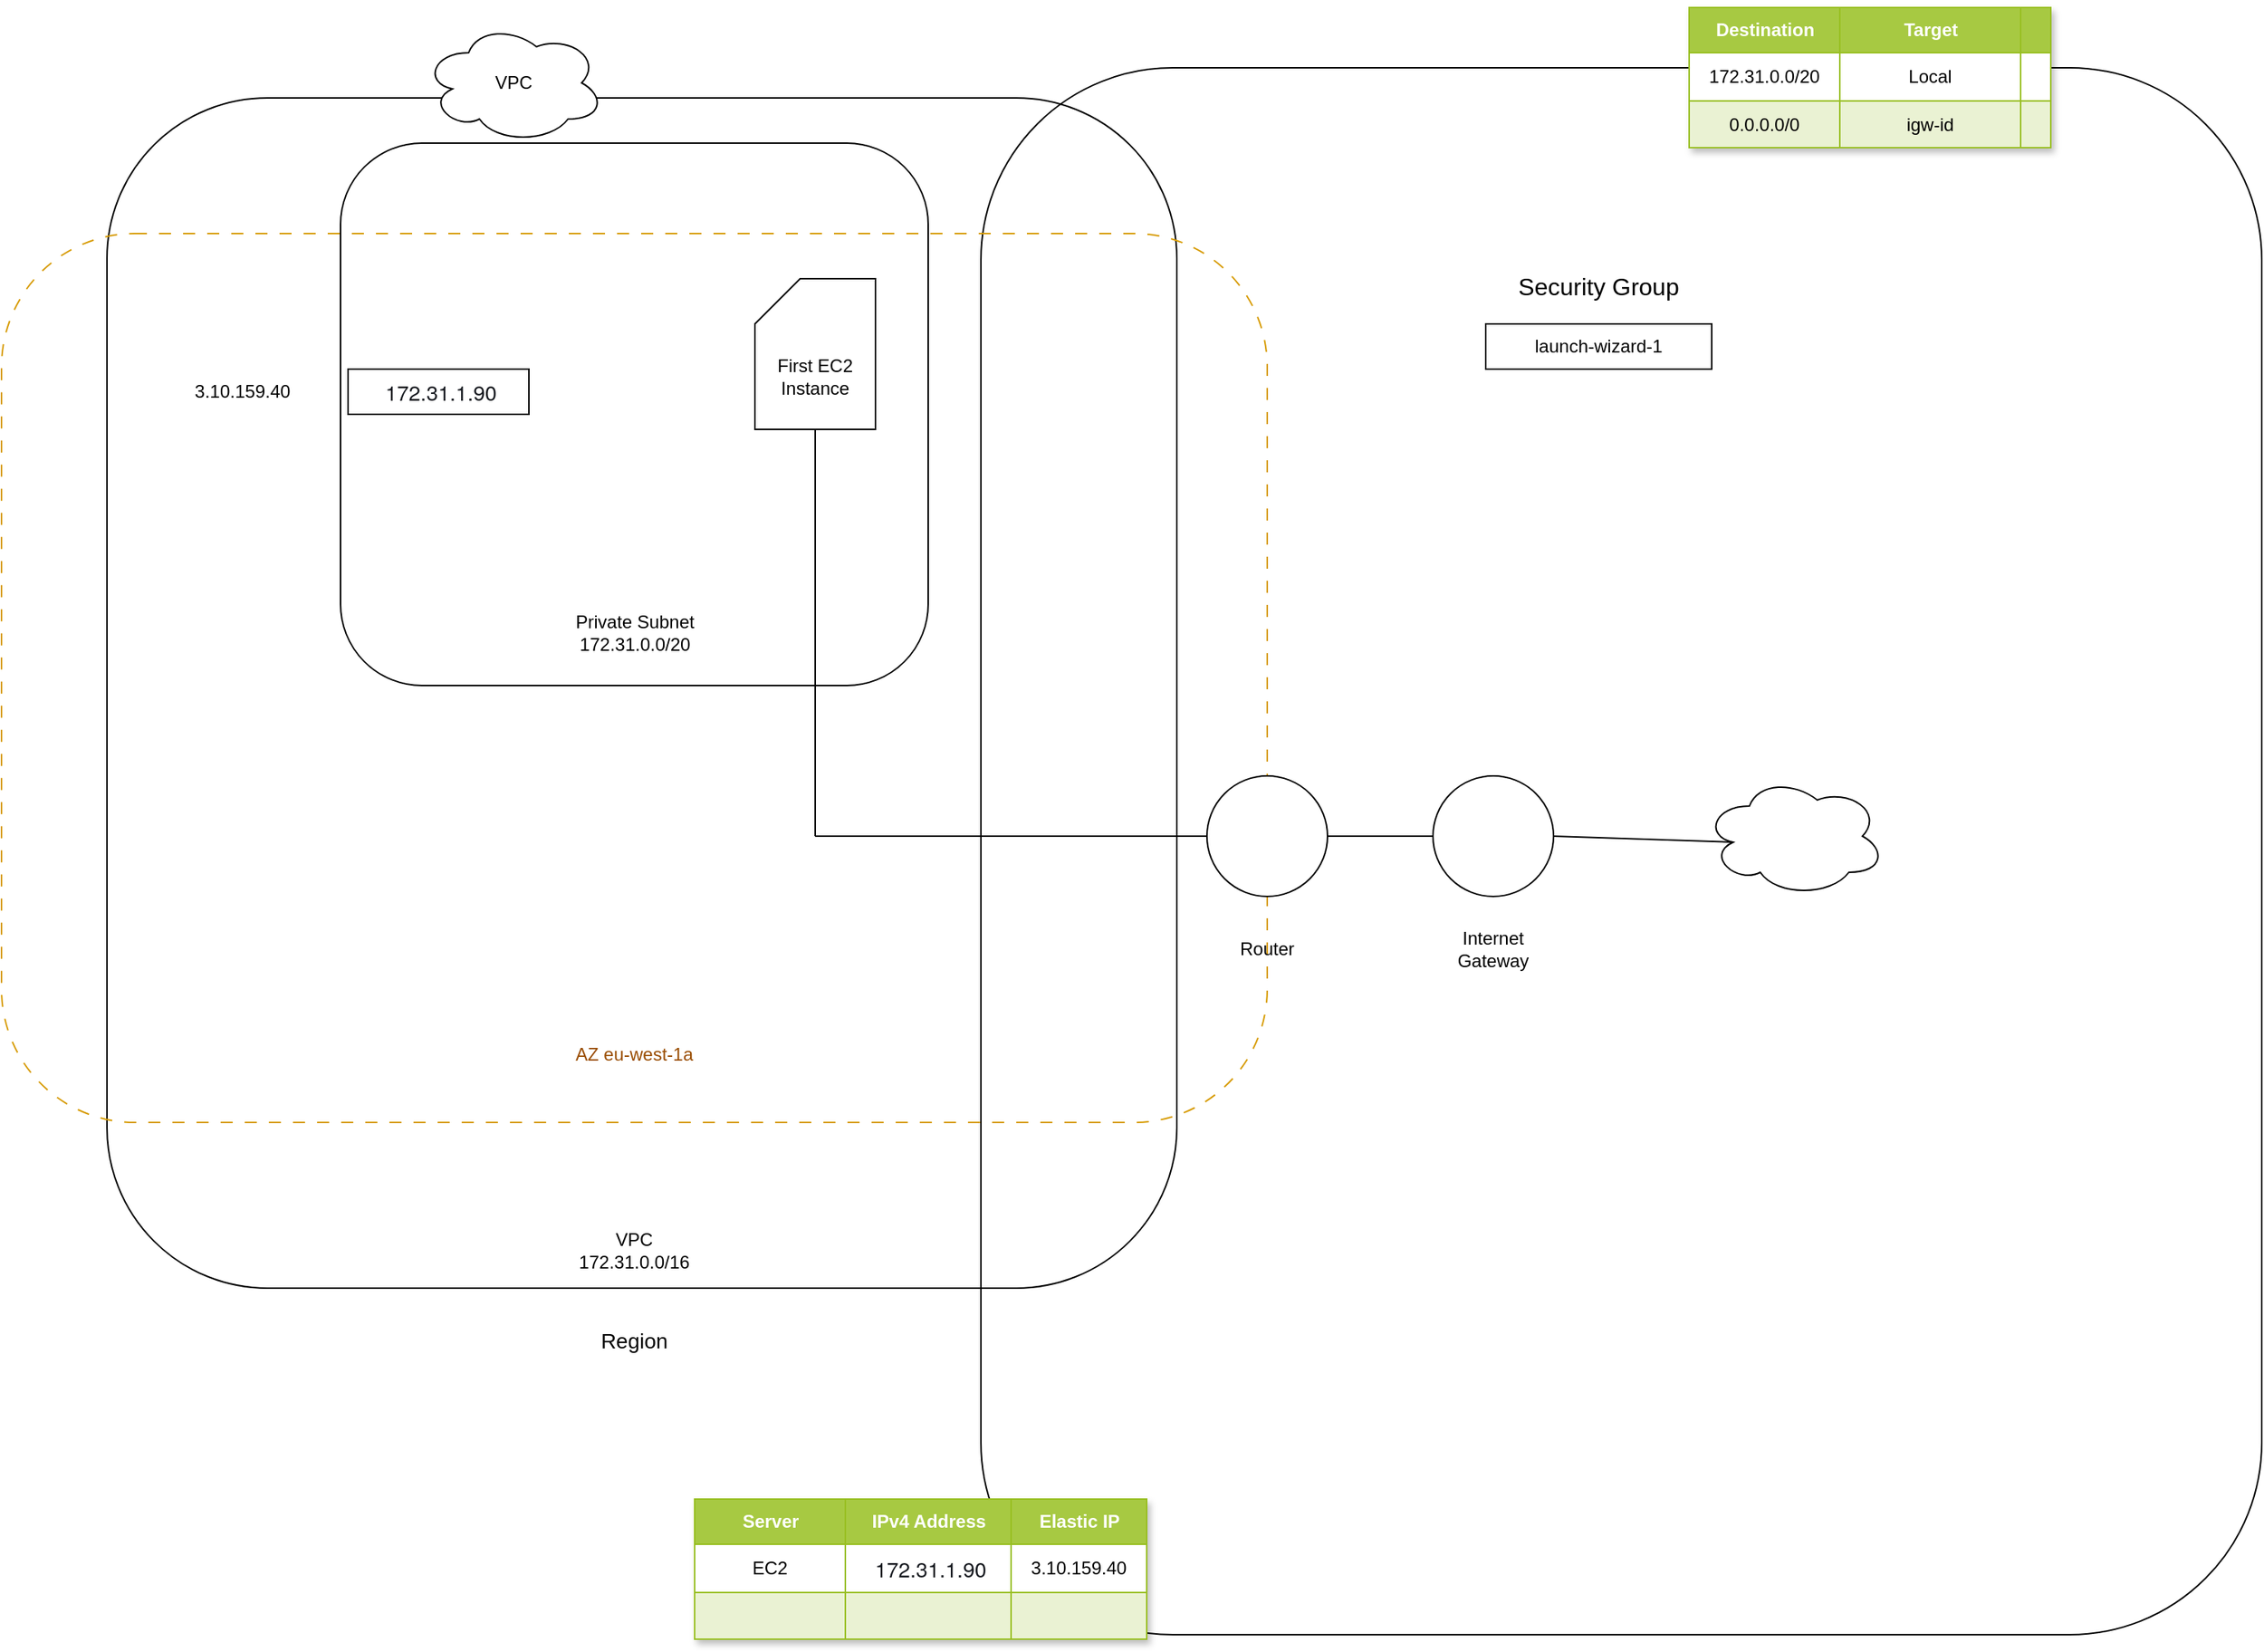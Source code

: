 <mxfile version="21.6.6" type="github">
  <diagram name="Page-1" id="c0M4BTOoxwZiLj32LfCo">
    <mxGraphModel dx="2039" dy="1134" grid="1" gridSize="10" guides="1" tooltips="1" connect="1" arrows="1" fold="1" page="1" pageScale="1" pageWidth="1600" pageHeight="1200" math="0" shadow="0">
      <root>
        <mxCell id="0" />
        <mxCell id="1" parent="0" />
        <mxCell id="giPSf6ay60JO8Sps-m6U-17" value="" style="rounded=1;whiteSpace=wrap;html=1;fillColor=none;" parent="1" vertex="1">
          <mxGeometry x="700" y="60" width="850" height="1040" as="geometry" />
        </mxCell>
        <mxCell id="giPSf6ay60JO8Sps-m6U-3" value="" style="rounded=1;whiteSpace=wrap;html=1;fillColor=none;" parent="1" vertex="1">
          <mxGeometry x="120" y="80" width="710" height="790" as="geometry" />
        </mxCell>
        <mxCell id="giPSf6ay60JO8Sps-m6U-2" value="AZ eu-west-1a" style="text;html=1;strokeColor=none;fillColor=none;align=center;verticalAlign=middle;whiteSpace=wrap;rounded=0;fontColor=#994C00;" parent="1" vertex="1">
          <mxGeometry x="400" y="700" width="140" height="30" as="geometry" />
        </mxCell>
        <mxCell id="giPSf6ay60JO8Sps-m6U-4" value="VPC&lt;br&gt;172.31.0.0/16" style="text;html=1;strokeColor=none;fillColor=none;align=center;verticalAlign=middle;whiteSpace=wrap;rounded=0;" parent="1" vertex="1">
          <mxGeometry x="440" y="830" width="60" height="30" as="geometry" />
        </mxCell>
        <mxCell id="giPSf6ay60JO8Sps-m6U-5" value="" style="rounded=1;whiteSpace=wrap;html=1;fillColor=none;" parent="1" vertex="1">
          <mxGeometry x="275" y="110" width="390" height="360" as="geometry" />
        </mxCell>
        <mxCell id="giPSf6ay60JO8Sps-m6U-1" value="" style="rounded=1;whiteSpace=wrap;html=1;dashed=1;dashPattern=8 8;fillColor=none;strokeColor=#d79b00;" parent="1" vertex="1">
          <mxGeometry x="50" y="170" width="840" height="590" as="geometry" />
        </mxCell>
        <mxCell id="giPSf6ay60JO8Sps-m6U-6" value="Private Subnet&lt;br&gt;172.31.0.0/20" style="text;html=1;strokeColor=none;fillColor=none;align=center;verticalAlign=middle;whiteSpace=wrap;rounded=0;" parent="1" vertex="1">
          <mxGeometry x="422.5" y="420" width="95" height="30" as="geometry" />
        </mxCell>
        <mxCell id="giPSf6ay60JO8Sps-m6U-7" value="" style="shape=card;whiteSpace=wrap;html=1;" parent="1" vertex="1">
          <mxGeometry x="550" y="200" width="80" height="100" as="geometry" />
        </mxCell>
        <mxCell id="giPSf6ay60JO8Sps-m6U-8" value="" style="ellipse;whiteSpace=wrap;html=1;aspect=fixed;" parent="1" vertex="1">
          <mxGeometry x="850" y="530" width="80" height="80" as="geometry" />
        </mxCell>
        <mxCell id="giPSf6ay60JO8Sps-m6U-9" value="Router" style="text;html=1;strokeColor=none;fillColor=none;align=center;verticalAlign=middle;whiteSpace=wrap;rounded=0;" parent="1" vertex="1">
          <mxGeometry x="860" y="630" width="60" height="30" as="geometry" />
        </mxCell>
        <mxCell id="giPSf6ay60JO8Sps-m6U-10" value="" style="ellipse;whiteSpace=wrap;html=1;aspect=fixed;" parent="1" vertex="1">
          <mxGeometry x="1000" y="530" width="80" height="80" as="geometry" />
        </mxCell>
        <mxCell id="giPSf6ay60JO8Sps-m6U-11" value="Internet Gateway" style="text;html=1;strokeColor=none;fillColor=none;align=center;verticalAlign=middle;whiteSpace=wrap;rounded=0;" parent="1" vertex="1">
          <mxGeometry x="1010" y="630" width="60" height="30" as="geometry" />
        </mxCell>
        <mxCell id="giPSf6ay60JO8Sps-m6U-12" value="" style="ellipse;shape=cloud;whiteSpace=wrap;html=1;" parent="1" vertex="1">
          <mxGeometry x="1180" y="530" width="120" height="80" as="geometry" />
        </mxCell>
        <mxCell id="giPSf6ay60JO8Sps-m6U-13" value="" style="endArrow=none;html=1;rounded=0;entryX=0;entryY=0.5;entryDx=0;entryDy=0;exitX=1;exitY=0.5;exitDx=0;exitDy=0;" parent="1" source="giPSf6ay60JO8Sps-m6U-8" target="giPSf6ay60JO8Sps-m6U-10" edge="1">
          <mxGeometry width="50" height="50" relative="1" as="geometry">
            <mxPoint x="700" y="590" as="sourcePoint" />
            <mxPoint x="750" y="540" as="targetPoint" />
          </mxGeometry>
        </mxCell>
        <mxCell id="giPSf6ay60JO8Sps-m6U-14" value="" style="endArrow=none;html=1;rounded=0;entryX=0.16;entryY=0.55;entryDx=0;entryDy=0;entryPerimeter=0;exitX=1;exitY=0.5;exitDx=0;exitDy=0;" parent="1" source="giPSf6ay60JO8Sps-m6U-10" target="giPSf6ay60JO8Sps-m6U-12" edge="1">
          <mxGeometry width="50" height="50" relative="1" as="geometry">
            <mxPoint x="700" y="590" as="sourcePoint" />
            <mxPoint x="750" y="540" as="targetPoint" />
          </mxGeometry>
        </mxCell>
        <mxCell id="giPSf6ay60JO8Sps-m6U-15" value="" style="endArrow=none;html=1;rounded=0;entryX=0;entryY=0.5;entryDx=0;entryDy=0;" parent="1" target="giPSf6ay60JO8Sps-m6U-8" edge="1">
          <mxGeometry width="50" height="50" relative="1" as="geometry">
            <mxPoint x="590" y="570" as="sourcePoint" />
            <mxPoint x="750" y="540" as="targetPoint" />
          </mxGeometry>
        </mxCell>
        <mxCell id="giPSf6ay60JO8Sps-m6U-16" value="" style="endArrow=none;html=1;rounded=0;entryX=0.5;entryY=1;entryDx=0;entryDy=0;entryPerimeter=0;" parent="1" target="giPSf6ay60JO8Sps-m6U-7" edge="1">
          <mxGeometry width="50" height="50" relative="1" as="geometry">
            <mxPoint x="590" y="570" as="sourcePoint" />
            <mxPoint x="750" y="540" as="targetPoint" />
          </mxGeometry>
        </mxCell>
        <mxCell id="giPSf6ay60JO8Sps-m6U-18" value="&lt;font style=&quot;font-size: 14px;&quot;&gt;Region&lt;/font&gt;" style="text;html=1;strokeColor=none;fillColor=none;align=center;verticalAlign=middle;whiteSpace=wrap;rounded=0;" parent="1" vertex="1">
          <mxGeometry x="440" y="890" width="60" height="30" as="geometry" />
        </mxCell>
        <mxCell id="giPSf6ay60JO8Sps-m6U-19" value="Assets" style="childLayout=tableLayout;recursiveResize=0;strokeColor=#98bf21;fillColor=#A7C942;shadow=1;" parent="1" vertex="1">
          <mxGeometry x="1170" y="20" width="240" height="93" as="geometry" />
        </mxCell>
        <mxCell id="giPSf6ay60JO8Sps-m6U-20" style="shape=tableRow;horizontal=0;startSize=0;swimlaneHead=0;swimlaneBody=0;top=0;left=0;bottom=0;right=0;dropTarget=0;collapsible=0;recursiveResize=0;expand=0;fontStyle=0;strokeColor=inherit;fillColor=#ffffff;" parent="giPSf6ay60JO8Sps-m6U-19" vertex="1">
          <mxGeometry width="240" height="30" as="geometry" />
        </mxCell>
        <mxCell id="giPSf6ay60JO8Sps-m6U-21" value="Destination" style="connectable=0;recursiveResize=0;strokeColor=inherit;fillColor=#A7C942;align=center;fontStyle=1;fontColor=#FFFFFF;html=1;" parent="giPSf6ay60JO8Sps-m6U-20" vertex="1">
          <mxGeometry width="100" height="30" as="geometry">
            <mxRectangle width="100" height="30" as="alternateBounds" />
          </mxGeometry>
        </mxCell>
        <mxCell id="giPSf6ay60JO8Sps-m6U-22" value="Target" style="connectable=0;recursiveResize=0;strokeColor=inherit;fillColor=#A7C942;align=center;fontStyle=1;fontColor=#FFFFFF;html=1;" parent="giPSf6ay60JO8Sps-m6U-20" vertex="1">
          <mxGeometry x="100" width="120" height="30" as="geometry">
            <mxRectangle width="120" height="30" as="alternateBounds" />
          </mxGeometry>
        </mxCell>
        <mxCell id="giPSf6ay60JO8Sps-m6U-23" value="" style="connectable=0;recursiveResize=0;strokeColor=inherit;fillColor=#A7C942;align=center;fontStyle=1;fontColor=#FFFFFF;html=1;" parent="giPSf6ay60JO8Sps-m6U-20" vertex="1">
          <mxGeometry x="220" width="20" height="30" as="geometry">
            <mxRectangle width="20" height="30" as="alternateBounds" />
          </mxGeometry>
        </mxCell>
        <mxCell id="giPSf6ay60JO8Sps-m6U-24" value="" style="shape=tableRow;horizontal=0;startSize=0;swimlaneHead=0;swimlaneBody=0;top=0;left=0;bottom=0;right=0;dropTarget=0;collapsible=0;recursiveResize=0;expand=0;fontStyle=0;strokeColor=inherit;fillColor=#ffffff;" parent="giPSf6ay60JO8Sps-m6U-19" vertex="1">
          <mxGeometry y="30" width="240" height="32" as="geometry" />
        </mxCell>
        <mxCell id="giPSf6ay60JO8Sps-m6U-25" value="172.31.0.0/20" style="connectable=0;recursiveResize=0;strokeColor=inherit;fillColor=inherit;align=center;whiteSpace=wrap;html=1;" parent="giPSf6ay60JO8Sps-m6U-24" vertex="1">
          <mxGeometry width="100" height="32" as="geometry">
            <mxRectangle width="100" height="32" as="alternateBounds" />
          </mxGeometry>
        </mxCell>
        <mxCell id="giPSf6ay60JO8Sps-m6U-26" value="Local" style="connectable=0;recursiveResize=0;strokeColor=inherit;fillColor=inherit;align=center;whiteSpace=wrap;html=1;" parent="giPSf6ay60JO8Sps-m6U-24" vertex="1">
          <mxGeometry x="100" width="120" height="32" as="geometry">
            <mxRectangle width="120" height="32" as="alternateBounds" />
          </mxGeometry>
        </mxCell>
        <mxCell id="giPSf6ay60JO8Sps-m6U-27" value="" style="connectable=0;recursiveResize=0;strokeColor=inherit;fillColor=inherit;align=center;whiteSpace=wrap;html=1;" parent="giPSf6ay60JO8Sps-m6U-24" vertex="1">
          <mxGeometry x="220" width="20" height="32" as="geometry">
            <mxRectangle width="20" height="32" as="alternateBounds" />
          </mxGeometry>
        </mxCell>
        <mxCell id="giPSf6ay60JO8Sps-m6U-28" value="" style="shape=tableRow;horizontal=0;startSize=0;swimlaneHead=0;swimlaneBody=0;top=0;left=0;bottom=0;right=0;dropTarget=0;collapsible=0;recursiveResize=0;expand=0;fontStyle=1;strokeColor=inherit;fillColor=#EAF2D3;" parent="giPSf6ay60JO8Sps-m6U-19" vertex="1">
          <mxGeometry y="62" width="240" height="31" as="geometry" />
        </mxCell>
        <mxCell id="giPSf6ay60JO8Sps-m6U-29" value="0.0.0.0/0" style="connectable=0;recursiveResize=0;strokeColor=inherit;fillColor=inherit;whiteSpace=wrap;html=1;" parent="giPSf6ay60JO8Sps-m6U-28" vertex="1">
          <mxGeometry width="100" height="31" as="geometry">
            <mxRectangle width="100" height="31" as="alternateBounds" />
          </mxGeometry>
        </mxCell>
        <mxCell id="giPSf6ay60JO8Sps-m6U-30" value="igw-id" style="connectable=0;recursiveResize=0;strokeColor=inherit;fillColor=inherit;whiteSpace=wrap;html=1;" parent="giPSf6ay60JO8Sps-m6U-28" vertex="1">
          <mxGeometry x="100" width="120" height="31" as="geometry">
            <mxRectangle width="120" height="31" as="alternateBounds" />
          </mxGeometry>
        </mxCell>
        <mxCell id="giPSf6ay60JO8Sps-m6U-31" value="" style="connectable=0;recursiveResize=0;strokeColor=inherit;fillColor=inherit;whiteSpace=wrap;html=1;" parent="giPSf6ay60JO8Sps-m6U-28" vertex="1">
          <mxGeometry x="220" width="20" height="31" as="geometry">
            <mxRectangle width="20" height="31" as="alternateBounds" />
          </mxGeometry>
        </mxCell>
        <mxCell id="kJUBwsbBLmpp6doSzpsi-1" value="" style="rounded=0;whiteSpace=wrap;html=1;" vertex="1" parent="1">
          <mxGeometry x="280" y="260" width="120" height="30" as="geometry" />
        </mxCell>
        <mxCell id="kJUBwsbBLmpp6doSzpsi-2" value="&amp;nbsp;&lt;span style=&quot;color: rgb(22, 25, 31); font-family: &amp;quot;Amazon Ember&amp;quot;, &amp;quot;Helvetica Neue&amp;quot;, Roboto, Arial, sans-serif; font-size: 14px; text-align: left; background-color: rgb(255, 255, 255);&quot;&gt;172.31.1.90&lt;/span&gt;" style="text;html=1;strokeColor=none;fillColor=none;align=center;verticalAlign=middle;whiteSpace=wrap;rounded=0;" vertex="1" parent="1">
          <mxGeometry x="310" y="260" width="60" height="30" as="geometry" />
        </mxCell>
        <mxCell id="kJUBwsbBLmpp6doSzpsi-3" value="First EC2 Instance" style="text;html=1;strokeColor=none;fillColor=none;align=center;verticalAlign=middle;whiteSpace=wrap;rounded=0;" vertex="1" parent="1">
          <mxGeometry x="560" y="250" width="60" height="30" as="geometry" />
        </mxCell>
        <mxCell id="kJUBwsbBLmpp6doSzpsi-8" value="Assets" style="childLayout=tableLayout;recursiveResize=0;strokeColor=#98bf21;fillColor=#A7C942;shadow=1;" vertex="1" parent="1">
          <mxGeometry x="510" y="1010" width="300" height="93" as="geometry" />
        </mxCell>
        <mxCell id="kJUBwsbBLmpp6doSzpsi-9" style="shape=tableRow;horizontal=0;startSize=0;swimlaneHead=0;swimlaneBody=0;top=0;left=0;bottom=0;right=0;dropTarget=0;collapsible=0;recursiveResize=0;expand=0;fontStyle=0;strokeColor=inherit;fillColor=#ffffff;" vertex="1" parent="kJUBwsbBLmpp6doSzpsi-8">
          <mxGeometry width="300" height="30" as="geometry" />
        </mxCell>
        <mxCell id="kJUBwsbBLmpp6doSzpsi-10" value="Server" style="connectable=0;recursiveResize=0;strokeColor=inherit;fillColor=#A7C942;align=center;fontStyle=1;fontColor=#FFFFFF;html=1;" vertex="1" parent="kJUBwsbBLmpp6doSzpsi-9">
          <mxGeometry width="100" height="30" as="geometry">
            <mxRectangle width="100" height="30" as="alternateBounds" />
          </mxGeometry>
        </mxCell>
        <mxCell id="kJUBwsbBLmpp6doSzpsi-11" value="IPv4 Address" style="connectable=0;recursiveResize=0;strokeColor=inherit;fillColor=#A7C942;align=center;fontStyle=1;fontColor=#FFFFFF;html=1;" vertex="1" parent="kJUBwsbBLmpp6doSzpsi-9">
          <mxGeometry x="100" width="110" height="30" as="geometry">
            <mxRectangle width="110" height="30" as="alternateBounds" />
          </mxGeometry>
        </mxCell>
        <mxCell id="kJUBwsbBLmpp6doSzpsi-12" value="Elastic IP" style="connectable=0;recursiveResize=0;strokeColor=inherit;fillColor=#A7C942;align=center;fontStyle=1;fontColor=#FFFFFF;html=1;" vertex="1" parent="kJUBwsbBLmpp6doSzpsi-9">
          <mxGeometry x="210" width="90" height="30" as="geometry">
            <mxRectangle width="90" height="30" as="alternateBounds" />
          </mxGeometry>
        </mxCell>
        <mxCell id="kJUBwsbBLmpp6doSzpsi-13" value="" style="shape=tableRow;horizontal=0;startSize=0;swimlaneHead=0;swimlaneBody=0;top=0;left=0;bottom=0;right=0;dropTarget=0;collapsible=0;recursiveResize=0;expand=0;fontStyle=0;strokeColor=inherit;fillColor=#ffffff;" vertex="1" parent="kJUBwsbBLmpp6doSzpsi-8">
          <mxGeometry y="30" width="300" height="32" as="geometry" />
        </mxCell>
        <mxCell id="kJUBwsbBLmpp6doSzpsi-14" value="EC2" style="connectable=0;recursiveResize=0;strokeColor=inherit;fillColor=inherit;align=center;whiteSpace=wrap;html=1;" vertex="1" parent="kJUBwsbBLmpp6doSzpsi-13">
          <mxGeometry width="100" height="32" as="geometry">
            <mxRectangle width="100" height="32" as="alternateBounds" />
          </mxGeometry>
        </mxCell>
        <mxCell id="kJUBwsbBLmpp6doSzpsi-15" value="&amp;nbsp;&lt;span style=&quot;color: rgb(22, 25, 31); font-family: &amp;quot;Amazon Ember&amp;quot;, &amp;quot;Helvetica Neue&amp;quot;, Roboto, Arial, sans-serif; font-size: 14px; text-align: left; background-color: rgb(255, 255, 255);&quot;&gt;172.31.1.90&lt;/span&gt;" style="connectable=0;recursiveResize=0;strokeColor=inherit;fillColor=inherit;align=center;whiteSpace=wrap;html=1;" vertex="1" parent="kJUBwsbBLmpp6doSzpsi-13">
          <mxGeometry x="100" width="110" height="32" as="geometry">
            <mxRectangle width="110" height="32" as="alternateBounds" />
          </mxGeometry>
        </mxCell>
        <mxCell id="kJUBwsbBLmpp6doSzpsi-16" value="3.10.159.40" style="connectable=0;recursiveResize=0;strokeColor=inherit;fillColor=inherit;align=center;whiteSpace=wrap;html=1;" vertex="1" parent="kJUBwsbBLmpp6doSzpsi-13">
          <mxGeometry x="210" width="90" height="32" as="geometry">
            <mxRectangle width="90" height="32" as="alternateBounds" />
          </mxGeometry>
        </mxCell>
        <mxCell id="kJUBwsbBLmpp6doSzpsi-17" value="" style="shape=tableRow;horizontal=0;startSize=0;swimlaneHead=0;swimlaneBody=0;top=0;left=0;bottom=0;right=0;dropTarget=0;collapsible=0;recursiveResize=0;expand=0;fontStyle=1;strokeColor=inherit;fillColor=#EAF2D3;" vertex="1" parent="kJUBwsbBLmpp6doSzpsi-8">
          <mxGeometry y="62" width="300" height="31" as="geometry" />
        </mxCell>
        <mxCell id="kJUBwsbBLmpp6doSzpsi-18" value="" style="connectable=0;recursiveResize=0;strokeColor=inherit;fillColor=inherit;whiteSpace=wrap;html=1;" vertex="1" parent="kJUBwsbBLmpp6doSzpsi-17">
          <mxGeometry width="100" height="31" as="geometry">
            <mxRectangle width="100" height="31" as="alternateBounds" />
          </mxGeometry>
        </mxCell>
        <mxCell id="kJUBwsbBLmpp6doSzpsi-19" value="" style="connectable=0;recursiveResize=0;strokeColor=inherit;fillColor=inherit;whiteSpace=wrap;html=1;" vertex="1" parent="kJUBwsbBLmpp6doSzpsi-17">
          <mxGeometry x="100" width="110" height="31" as="geometry">
            <mxRectangle width="110" height="31" as="alternateBounds" />
          </mxGeometry>
        </mxCell>
        <mxCell id="kJUBwsbBLmpp6doSzpsi-20" value="" style="connectable=0;recursiveResize=0;strokeColor=inherit;fillColor=inherit;whiteSpace=wrap;html=1;" vertex="1" parent="kJUBwsbBLmpp6doSzpsi-17">
          <mxGeometry x="210" width="90" height="31" as="geometry">
            <mxRectangle width="90" height="31" as="alternateBounds" />
          </mxGeometry>
        </mxCell>
        <mxCell id="kJUBwsbBLmpp6doSzpsi-21" value="Security Group" style="text;html=1;strokeColor=none;fillColor=none;align=center;verticalAlign=middle;whiteSpace=wrap;rounded=0;fontSize=16;" vertex="1" parent="1">
          <mxGeometry x="1010" y="190" width="200" height="30" as="geometry" />
        </mxCell>
        <mxCell id="kJUBwsbBLmpp6doSzpsi-22" value="launch-wizard-1" style="text;html=1;strokeColor=default;fillColor=none;align=center;verticalAlign=middle;whiteSpace=wrap;rounded=0;" vertex="1" parent="1">
          <mxGeometry x="1035" y="230" width="150" height="30" as="geometry" />
        </mxCell>
        <mxCell id="kJUBwsbBLmpp6doSzpsi-23" value="3.10.159.40" style="text;html=1;strokeColor=none;fillColor=none;align=center;verticalAlign=middle;whiteSpace=wrap;rounded=0;" vertex="1" parent="1">
          <mxGeometry x="180" y="260" width="60" height="30" as="geometry" />
        </mxCell>
        <mxCell id="kJUBwsbBLmpp6doSzpsi-24" value="VPC" style="ellipse;shape=cloud;whiteSpace=wrap;html=1;" vertex="1" parent="1">
          <mxGeometry x="330" y="30" width="120" height="80" as="geometry" />
        </mxCell>
        <mxCell id="kJUBwsbBLmpp6doSzpsi-25" value="" style="shape=image;html=1;verticalAlign=top;verticalLabelPosition=bottom;labelBackgroundColor=#ffffff;imageAspect=0;aspect=fixed;image=https://cdn4.iconfinder.com/data/icons/essentials-71/24/008_-_Lock-128.png" vertex="1" parent="1">
          <mxGeometry x="260" y="90" width="58" height="58" as="geometry" />
        </mxCell>
      </root>
    </mxGraphModel>
  </diagram>
</mxfile>
